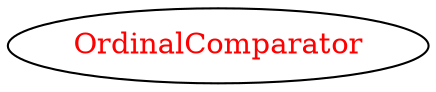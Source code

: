 digraph dependencyGraph {
 concentrate=true;
 ranksep="2.0";
 rankdir="LR"; 
 splines="ortho";
"OrdinalComparator" [fontcolor="red"];
}